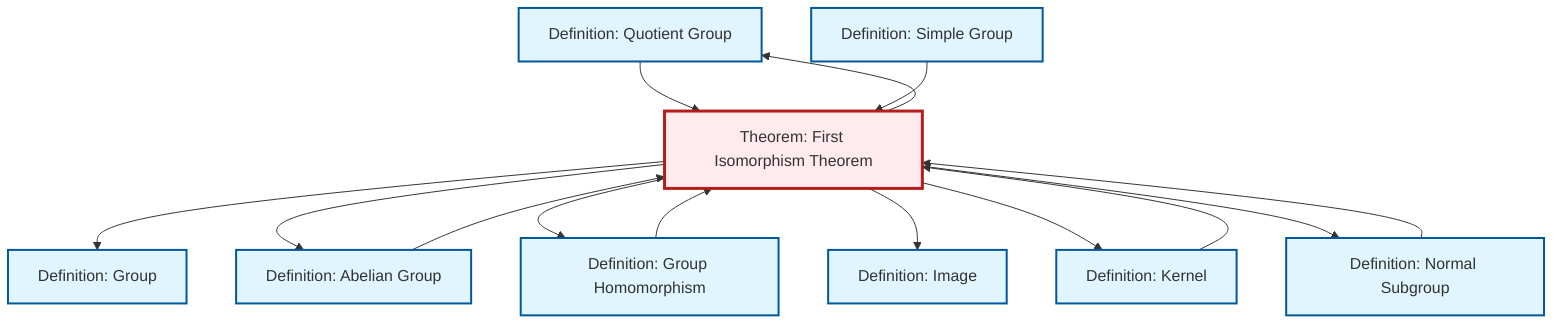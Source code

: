 graph TD
    classDef definition fill:#e1f5fe,stroke:#01579b,stroke-width:2px
    classDef theorem fill:#f3e5f5,stroke:#4a148c,stroke-width:2px
    classDef axiom fill:#fff3e0,stroke:#e65100,stroke-width:2px
    classDef example fill:#e8f5e9,stroke:#1b5e20,stroke-width:2px
    classDef current fill:#ffebee,stroke:#b71c1c,stroke-width:3px
    def-quotient-group["Definition: Quotient Group"]:::definition
    def-kernel["Definition: Kernel"]:::definition
    def-image["Definition: Image"]:::definition
    def-abelian-group["Definition: Abelian Group"]:::definition
    def-simple-group["Definition: Simple Group"]:::definition
    def-group["Definition: Group"]:::definition
    def-normal-subgroup["Definition: Normal Subgroup"]:::definition
    def-homomorphism["Definition: Group Homomorphism"]:::definition
    thm-first-isomorphism["Theorem: First Isomorphism Theorem"]:::theorem
    def-quotient-group --> thm-first-isomorphism
    thm-first-isomorphism --> def-group
    def-normal-subgroup --> thm-first-isomorphism
    thm-first-isomorphism --> def-abelian-group
    def-abelian-group --> thm-first-isomorphism
    thm-first-isomorphism --> def-homomorphism
    thm-first-isomorphism --> def-image
    def-simple-group --> thm-first-isomorphism
    def-kernel --> thm-first-isomorphism
    thm-first-isomorphism --> def-kernel
    thm-first-isomorphism --> def-normal-subgroup
    thm-first-isomorphism --> def-quotient-group
    def-homomorphism --> thm-first-isomorphism
    class thm-first-isomorphism current